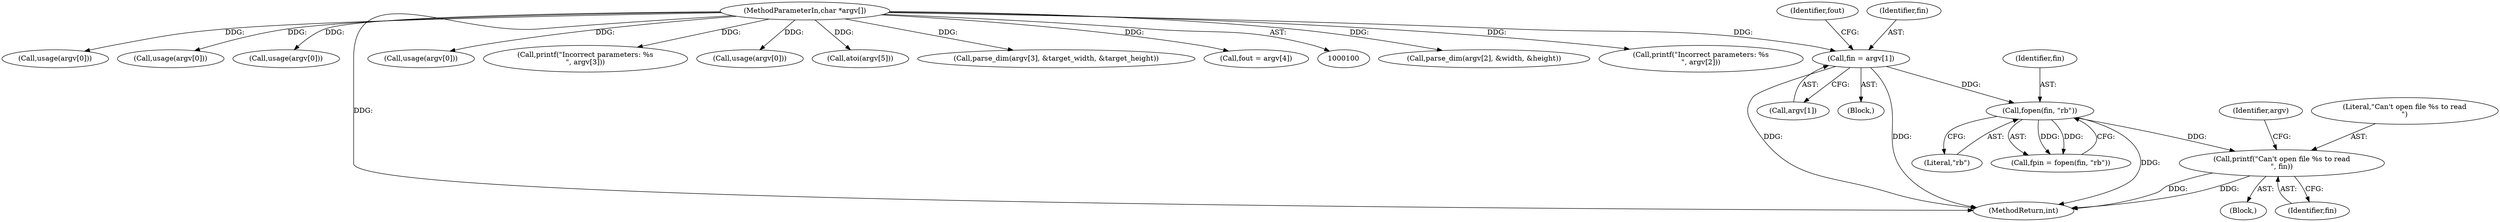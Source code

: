 digraph "0_Android_5a9753fca56f0eeb9f61e342b2fccffc364f9426_4@pointer" {
"1000197" [label="(Call,printf(\"Can't open file %s to read\n\", fin))"];
"1000189" [label="(Call,fopen(fin, \"rb\"))"];
"1000133" [label="(Call,fin = argv[1])"];
"1000102" [label="(MethodParameterIn,char *argv[])"];
"1000187" [label="(Call,fpin = fopen(fin, \"rb\"))"];
"1000145" [label="(Call,parse_dim(argv[2], &width, &height))"];
"1000154" [label="(Call,printf(\"Incorrect parameters: %s\n\", argv[2]))"];
"1000219" [label="(Call,usage(argv[0]))"];
"1000181" [label="(Call,usage(argv[0]))"];
"1000190" [label="(Identifier,fin)"];
"1000202" [label="(Identifier,argv)"];
"1000127" [label="(Call,usage(argv[0]))"];
"1000381" [label="(MethodReturn,int)"];
"1000189" [label="(Call,fopen(fin, \"rb\"))"];
"1000196" [label="(Block,)"];
"1000200" [label="(Call,usage(argv[0]))"];
"1000135" [label="(Call,argv[1])"];
"1000139" [label="(Identifier,fout)"];
"1000199" [label="(Identifier,fin)"];
"1000103" [label="(Block,)"];
"1000176" [label="(Call,printf(\"Incorrect parameters: %s\n\", argv[3]))"];
"1000159" [label="(Call,usage(argv[0]))"];
"1000231" [label="(Call,atoi(argv[5]))"];
"1000133" [label="(Call,fin = argv[1])"];
"1000167" [label="(Call,parse_dim(argv[3], &target_width, &target_height))"];
"1000191" [label="(Literal,\"rb\")"];
"1000102" [label="(MethodParameterIn,char *argv[])"];
"1000134" [label="(Identifier,fin)"];
"1000198" [label="(Literal,\"Can't open file %s to read\n\")"];
"1000138" [label="(Call,fout = argv[4])"];
"1000197" [label="(Call,printf(\"Can't open file %s to read\n\", fin))"];
"1000197" -> "1000196"  [label="AST: "];
"1000197" -> "1000199"  [label="CFG: "];
"1000198" -> "1000197"  [label="AST: "];
"1000199" -> "1000197"  [label="AST: "];
"1000202" -> "1000197"  [label="CFG: "];
"1000197" -> "1000381"  [label="DDG: "];
"1000197" -> "1000381"  [label="DDG: "];
"1000189" -> "1000197"  [label="DDG: "];
"1000189" -> "1000187"  [label="AST: "];
"1000189" -> "1000191"  [label="CFG: "];
"1000190" -> "1000189"  [label="AST: "];
"1000191" -> "1000189"  [label="AST: "];
"1000187" -> "1000189"  [label="CFG: "];
"1000189" -> "1000381"  [label="DDG: "];
"1000189" -> "1000187"  [label="DDG: "];
"1000189" -> "1000187"  [label="DDG: "];
"1000133" -> "1000189"  [label="DDG: "];
"1000133" -> "1000103"  [label="AST: "];
"1000133" -> "1000135"  [label="CFG: "];
"1000134" -> "1000133"  [label="AST: "];
"1000135" -> "1000133"  [label="AST: "];
"1000139" -> "1000133"  [label="CFG: "];
"1000133" -> "1000381"  [label="DDG: "];
"1000133" -> "1000381"  [label="DDG: "];
"1000102" -> "1000133"  [label="DDG: "];
"1000102" -> "1000100"  [label="AST: "];
"1000102" -> "1000381"  [label="DDG: "];
"1000102" -> "1000127"  [label="DDG: "];
"1000102" -> "1000138"  [label="DDG: "];
"1000102" -> "1000145"  [label="DDG: "];
"1000102" -> "1000154"  [label="DDG: "];
"1000102" -> "1000159"  [label="DDG: "];
"1000102" -> "1000167"  [label="DDG: "];
"1000102" -> "1000176"  [label="DDG: "];
"1000102" -> "1000181"  [label="DDG: "];
"1000102" -> "1000200"  [label="DDG: "];
"1000102" -> "1000219"  [label="DDG: "];
"1000102" -> "1000231"  [label="DDG: "];
}

